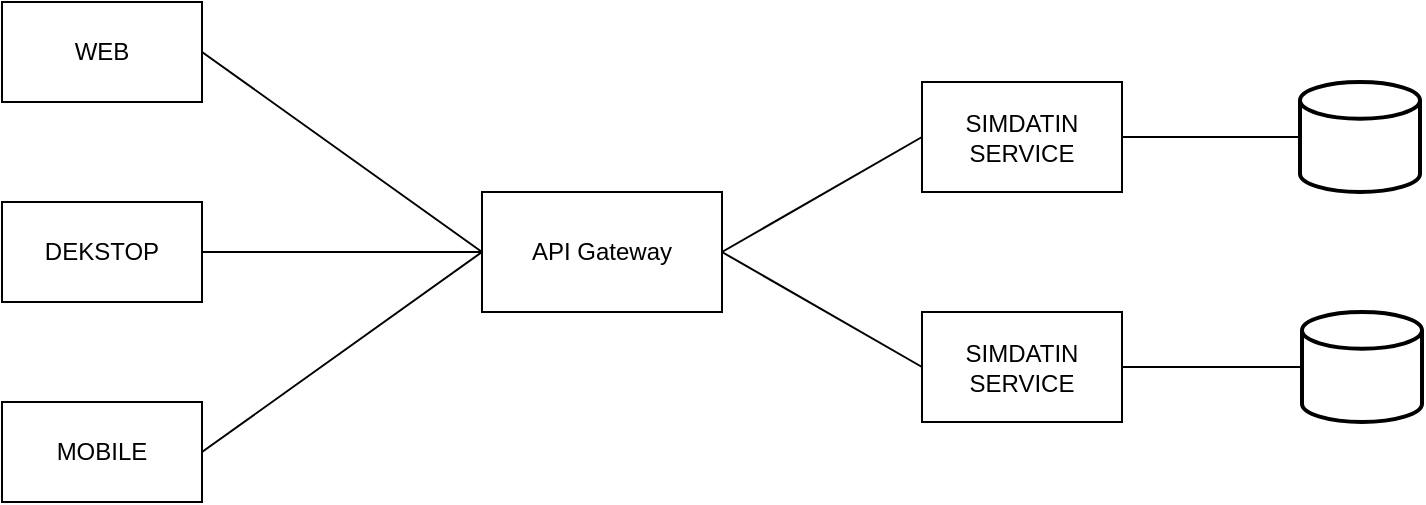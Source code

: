 <mxfile version="27.2.0">
  <diagram name="Page-1" id="NhyPothc8yxsDEsXalK4">
    <mxGraphModel dx="1042" dy="574" grid="1" gridSize="10" guides="1" tooltips="1" connect="1" arrows="1" fold="1" page="1" pageScale="1" pageWidth="850" pageHeight="1100" math="0" shadow="0">
      <root>
        <mxCell id="0" />
        <mxCell id="1" parent="0" />
        <mxCell id="FojmKU9Cf3mvvTWfMZ7u-1" value="WEB" style="rounded=0;whiteSpace=wrap;html=1;" parent="1" vertex="1">
          <mxGeometry x="50" y="40" width="100" height="50" as="geometry" />
        </mxCell>
        <mxCell id="FojmKU9Cf3mvvTWfMZ7u-2" value="DEKSTOP" style="rounded=0;whiteSpace=wrap;html=1;" parent="1" vertex="1">
          <mxGeometry x="50" y="140" width="100" height="50" as="geometry" />
        </mxCell>
        <mxCell id="FojmKU9Cf3mvvTWfMZ7u-3" value="MOBILE" style="rounded=0;whiteSpace=wrap;html=1;" parent="1" vertex="1">
          <mxGeometry x="50" y="240" width="100" height="50" as="geometry" />
        </mxCell>
        <mxCell id="FojmKU9Cf3mvvTWfMZ7u-4" value="API Gateway" style="rounded=0;whiteSpace=wrap;html=1;" parent="1" vertex="1">
          <mxGeometry x="290" y="135" width="120" height="60" as="geometry" />
        </mxCell>
        <mxCell id="FojmKU9Cf3mvvTWfMZ7u-6" value="SIMDATIN SERVICE" style="rounded=0;whiteSpace=wrap;html=1;" parent="1" vertex="1">
          <mxGeometry x="510" y="80" width="100" height="55" as="geometry" />
        </mxCell>
        <mxCell id="FojmKU9Cf3mvvTWfMZ7u-12" value="" style="endArrow=none;html=1;rounded=0;exitX=1;exitY=0.5;exitDx=0;exitDy=0;entryX=0;entryY=0.5;entryDx=0;entryDy=0;" parent="1" source="FojmKU9Cf3mvvTWfMZ7u-1" target="FojmKU9Cf3mvvTWfMZ7u-4" edge="1">
          <mxGeometry width="50" height="50" relative="1" as="geometry">
            <mxPoint x="400" y="330" as="sourcePoint" />
            <mxPoint x="450" y="280" as="targetPoint" />
          </mxGeometry>
        </mxCell>
        <mxCell id="FojmKU9Cf3mvvTWfMZ7u-13" value="" style="endArrow=none;html=1;rounded=0;exitX=1;exitY=0.5;exitDx=0;exitDy=0;entryX=0;entryY=0.5;entryDx=0;entryDy=0;" parent="1" source="FojmKU9Cf3mvvTWfMZ7u-2" target="FojmKU9Cf3mvvTWfMZ7u-4" edge="1">
          <mxGeometry width="50" height="50" relative="1" as="geometry">
            <mxPoint x="160" y="75" as="sourcePoint" />
            <mxPoint x="300" y="175" as="targetPoint" />
          </mxGeometry>
        </mxCell>
        <mxCell id="FojmKU9Cf3mvvTWfMZ7u-14" value="" style="endArrow=none;html=1;rounded=0;exitX=1;exitY=0.5;exitDx=0;exitDy=0;entryX=0;entryY=0.5;entryDx=0;entryDy=0;" parent="1" source="FojmKU9Cf3mvvTWfMZ7u-3" target="FojmKU9Cf3mvvTWfMZ7u-4" edge="1">
          <mxGeometry width="50" height="50" relative="1" as="geometry">
            <mxPoint x="160" y="175" as="sourcePoint" />
            <mxPoint x="300" y="175" as="targetPoint" />
          </mxGeometry>
        </mxCell>
        <mxCell id="FojmKU9Cf3mvvTWfMZ7u-15" value="" style="endArrow=none;html=1;rounded=0;entryX=0;entryY=0.5;entryDx=0;entryDy=0;exitX=1;exitY=0.5;exitDx=0;exitDy=0;" parent="1" source="FojmKU9Cf3mvvTWfMZ7u-4" target="FojmKU9Cf3mvvTWfMZ7u-6" edge="1">
          <mxGeometry width="50" height="50" relative="1" as="geometry">
            <mxPoint x="430" y="180" as="sourcePoint" />
            <mxPoint x="300" y="175" as="targetPoint" />
          </mxGeometry>
        </mxCell>
        <mxCell id="FojmKU9Cf3mvvTWfMZ7u-16" value="" style="endArrow=none;html=1;rounded=0;entryX=0;entryY=0.5;entryDx=0;entryDy=0;exitX=1;exitY=0.5;exitDx=0;exitDy=0;" parent="1" source="FojmKU9Cf3mvvTWfMZ7u-4" target="FojmKU9Cf3mvvTWfMZ7u-19" edge="1">
          <mxGeometry width="50" height="50" relative="1" as="geometry">
            <mxPoint x="420" y="175" as="sourcePoint" />
            <mxPoint x="510" y="220" as="targetPoint" />
          </mxGeometry>
        </mxCell>
        <mxCell id="FojmKU9Cf3mvvTWfMZ7u-17" value="" style="strokeWidth=2;html=1;shape=mxgraph.flowchart.database;whiteSpace=wrap;" parent="1" vertex="1">
          <mxGeometry x="699" y="80" width="60" height="55" as="geometry" />
        </mxCell>
        <mxCell id="FojmKU9Cf3mvvTWfMZ7u-19" value="SIMDATIN SERVICE" style="rounded=0;whiteSpace=wrap;html=1;" parent="1" vertex="1">
          <mxGeometry x="510" y="195" width="100" height="55" as="geometry" />
        </mxCell>
        <mxCell id="FojmKU9Cf3mvvTWfMZ7u-20" value="" style="strokeWidth=2;html=1;shape=mxgraph.flowchart.database;whiteSpace=wrap;" parent="1" vertex="1">
          <mxGeometry x="700" y="195" width="60" height="55" as="geometry" />
        </mxCell>
        <mxCell id="FojmKU9Cf3mvvTWfMZ7u-22" value="" style="endArrow=none;html=1;rounded=0;entryX=0;entryY=0.5;entryDx=0;entryDy=0;exitX=1;exitY=0.5;exitDx=0;exitDy=0;entryPerimeter=0;" parent="1" source="FojmKU9Cf3mvvTWfMZ7u-6" target="FojmKU9Cf3mvvTWfMZ7u-17" edge="1">
          <mxGeometry width="50" height="50" relative="1" as="geometry">
            <mxPoint x="420" y="175" as="sourcePoint" />
            <mxPoint x="520" y="118" as="targetPoint" />
          </mxGeometry>
        </mxCell>
        <mxCell id="FojmKU9Cf3mvvTWfMZ7u-23" value="" style="endArrow=none;html=1;rounded=0;entryX=0;entryY=0.5;entryDx=0;entryDy=0;exitX=1;exitY=0.5;exitDx=0;exitDy=0;entryPerimeter=0;" parent="1" source="FojmKU9Cf3mvvTWfMZ7u-19" target="FojmKU9Cf3mvvTWfMZ7u-20" edge="1">
          <mxGeometry width="50" height="50" relative="1" as="geometry">
            <mxPoint x="620" y="118" as="sourcePoint" />
            <mxPoint x="709" y="118" as="targetPoint" />
          </mxGeometry>
        </mxCell>
      </root>
    </mxGraphModel>
  </diagram>
</mxfile>
